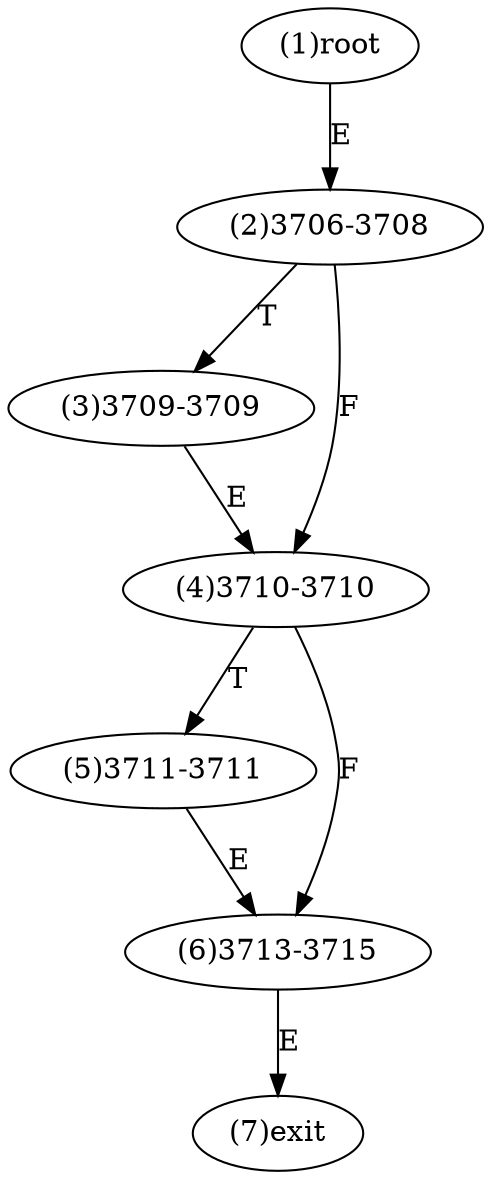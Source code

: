 digraph "" { 
1[ label="(1)root"];
2[ label="(2)3706-3708"];
3[ label="(3)3709-3709"];
4[ label="(4)3710-3710"];
5[ label="(5)3711-3711"];
6[ label="(6)3713-3715"];
7[ label="(7)exit"];
1->2[ label="E"];
2->4[ label="F"];
2->3[ label="T"];
3->4[ label="E"];
4->6[ label="F"];
4->5[ label="T"];
5->6[ label="E"];
6->7[ label="E"];
}